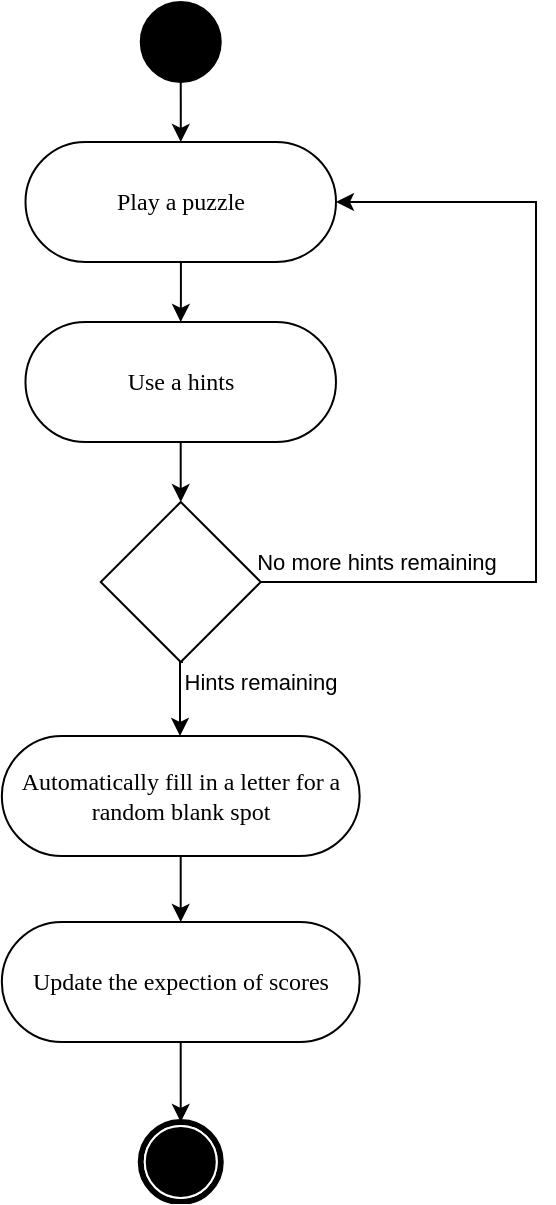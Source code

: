<mxfile version="23.1.2" type="github">
  <diagram name="第 1 页" id="_rum_Qx3C-pl_39SnO8p">
    <mxGraphModel dx="2074" dy="3478" grid="1" gridSize="10" guides="1" tooltips="1" connect="1" arrows="1" fold="1" page="1" pageScale="1" pageWidth="827" pageHeight="1169" math="0" shadow="0">
      <root>
        <mxCell id="0" />
        <mxCell id="1" parent="0" />
        <mxCell id="ku7iXRXvoYRYUrVBcZmR-2" value="" style="edgeStyle=orthogonalEdgeStyle;rounded=0;orthogonalLoop=1;jettySize=auto;html=1;" edge="1" parent="1" source="W63FELmV4LjoxZOhi6UZ-2" target="ku7iXRXvoYRYUrVBcZmR-1">
          <mxGeometry relative="1" as="geometry" />
        </mxCell>
        <mxCell id="W63FELmV4LjoxZOhi6UZ-2" value="Automatically fill in a letter for a random blank spot" style="rounded=1;whiteSpace=wrap;html=1;shadow=0;comic=0;labelBackgroundColor=none;strokeWidth=1;fontFamily=Verdana;fontSize=12;align=center;arcSize=50;" parent="1" vertex="1">
          <mxGeometry x="272.93" y="-1813" width="178.89" height="60" as="geometry" />
        </mxCell>
        <mxCell id="W63FELmV4LjoxZOhi6UZ-3" value="" style="edgeStyle=orthogonalEdgeStyle;rounded=0;orthogonalLoop=1;jettySize=auto;html=1;entryX=0.5;entryY=0;entryDx=0;entryDy=0;" parent="1" source="W63FELmV4LjoxZOhi6UZ-4" target="W63FELmV4LjoxZOhi6UZ-9" edge="1">
          <mxGeometry relative="1" as="geometry">
            <mxPoint x="342.25" y="-1930" as="targetPoint" />
          </mxGeometry>
        </mxCell>
        <mxCell id="W63FELmV4LjoxZOhi6UZ-4" value="" style="ellipse;whiteSpace=wrap;html=1;rounded=0;shadow=0;comic=0;labelBackgroundColor=none;strokeWidth=1;fillColor=#000000;fontFamily=Verdana;fontSize=12;align=center;" parent="1" vertex="1">
          <mxGeometry x="342.37" y="-2180" width="40" height="40" as="geometry" />
        </mxCell>
        <mxCell id="W63FELmV4LjoxZOhi6UZ-7" value="" style="shape=mxgraph.bpmn.shape;html=1;verticalLabelPosition=bottom;labelBackgroundColor=#ffffff;verticalAlign=top;perimeter=ellipsePerimeter;outline=end;symbol=terminate;rounded=0;shadow=0;comic=0;strokeWidth=1;fontFamily=Verdana;fontSize=12;align=center;" parent="1" vertex="1">
          <mxGeometry x="342.38" y="-1620" width="40" height="40" as="geometry" />
        </mxCell>
        <mxCell id="W63FELmV4LjoxZOhi6UZ-17" value="" style="edgeStyle=orthogonalEdgeStyle;rounded=0;orthogonalLoop=1;jettySize=auto;html=1;" parent="1" source="W63FELmV4LjoxZOhi6UZ-9" target="W63FELmV4LjoxZOhi6UZ-16" edge="1">
          <mxGeometry relative="1" as="geometry" />
        </mxCell>
        <mxCell id="W63FELmV4LjoxZOhi6UZ-9" value="Play a puzzle" style="rounded=1;whiteSpace=wrap;html=1;shadow=0;comic=0;labelBackgroundColor=none;strokeWidth=1;fontFamily=Verdana;fontSize=12;align=center;arcSize=50;" parent="1" vertex="1">
          <mxGeometry x="284.75" y="-2110" width="155.25" height="60" as="geometry" />
        </mxCell>
        <mxCell id="W63FELmV4LjoxZOhi6UZ-10" value="" style="edgeStyle=orthogonalEdgeStyle;rounded=0;orthogonalLoop=1;jettySize=auto;html=1;" parent="1" target="W63FELmV4LjoxZOhi6UZ-2" edge="1">
          <mxGeometry relative="1" as="geometry">
            <mxPoint x="362" y="-1890" as="sourcePoint" />
            <Array as="points">
              <mxPoint x="363" y="-1890" />
              <mxPoint x="363" y="-1850" />
              <mxPoint x="362" y="-1850" />
            </Array>
          </mxGeometry>
        </mxCell>
        <mxCell id="W63FELmV4LjoxZOhi6UZ-22" value="Hints remaining" style="edgeLabel;html=1;align=center;verticalAlign=middle;resizable=0;points=[];" parent="W63FELmV4LjoxZOhi6UZ-10" vertex="1" connectable="0">
          <mxGeometry x="0.317" y="2" relative="1" as="geometry">
            <mxPoint x="38" as="offset" />
          </mxGeometry>
        </mxCell>
        <mxCell id="W63FELmV4LjoxZOhi6UZ-20" value="" style="edgeStyle=orthogonalEdgeStyle;rounded=0;orthogonalLoop=1;jettySize=auto;html=1;entryX=1;entryY=0.5;entryDx=0;entryDy=0;" parent="1" source="W63FELmV4LjoxZOhi6UZ-13" target="W63FELmV4LjoxZOhi6UZ-9" edge="1">
          <mxGeometry relative="1" as="geometry">
            <mxPoint x="482.38" y="-1890" as="targetPoint" />
            <Array as="points">
              <mxPoint x="540" y="-1890" />
              <mxPoint x="540" y="-2080" />
            </Array>
          </mxGeometry>
        </mxCell>
        <mxCell id="W63FELmV4LjoxZOhi6UZ-21" value="No more hints remaining" style="edgeLabel;html=1;align=center;verticalAlign=middle;resizable=0;points=[];" parent="W63FELmV4LjoxZOhi6UZ-20" vertex="1" connectable="0">
          <mxGeometry x="-0.734" y="-3" relative="1" as="geometry">
            <mxPoint y="-13" as="offset" />
          </mxGeometry>
        </mxCell>
        <mxCell id="W63FELmV4LjoxZOhi6UZ-13" value="" style="rhombus;whiteSpace=wrap;html=1;" parent="1" vertex="1">
          <mxGeometry x="322.38" y="-1930" width="80" height="80" as="geometry" />
        </mxCell>
        <mxCell id="W63FELmV4LjoxZOhi6UZ-18" value="" style="edgeStyle=orthogonalEdgeStyle;rounded=0;orthogonalLoop=1;jettySize=auto;html=1;" parent="1" source="W63FELmV4LjoxZOhi6UZ-16" target="W63FELmV4LjoxZOhi6UZ-13" edge="1">
          <mxGeometry relative="1" as="geometry" />
        </mxCell>
        <mxCell id="W63FELmV4LjoxZOhi6UZ-16" value="Use a hints" style="rounded=1;whiteSpace=wrap;html=1;shadow=0;comic=0;labelBackgroundColor=none;strokeWidth=1;fontFamily=Verdana;fontSize=12;align=center;arcSize=50;" parent="1" vertex="1">
          <mxGeometry x="284.74" y="-2020" width="155.25" height="60" as="geometry" />
        </mxCell>
        <mxCell id="ku7iXRXvoYRYUrVBcZmR-3" value="" style="edgeStyle=orthogonalEdgeStyle;rounded=0;orthogonalLoop=1;jettySize=auto;html=1;" edge="1" parent="1" source="ku7iXRXvoYRYUrVBcZmR-1" target="W63FELmV4LjoxZOhi6UZ-7">
          <mxGeometry relative="1" as="geometry" />
        </mxCell>
        <mxCell id="ku7iXRXvoYRYUrVBcZmR-1" value="Update the expection of scores" style="rounded=1;whiteSpace=wrap;html=1;shadow=0;comic=0;labelBackgroundColor=none;strokeWidth=1;fontFamily=Verdana;fontSize=12;align=center;arcSize=50;" vertex="1" parent="1">
          <mxGeometry x="272.92" y="-1720" width="178.89" height="60" as="geometry" />
        </mxCell>
      </root>
    </mxGraphModel>
  </diagram>
</mxfile>

